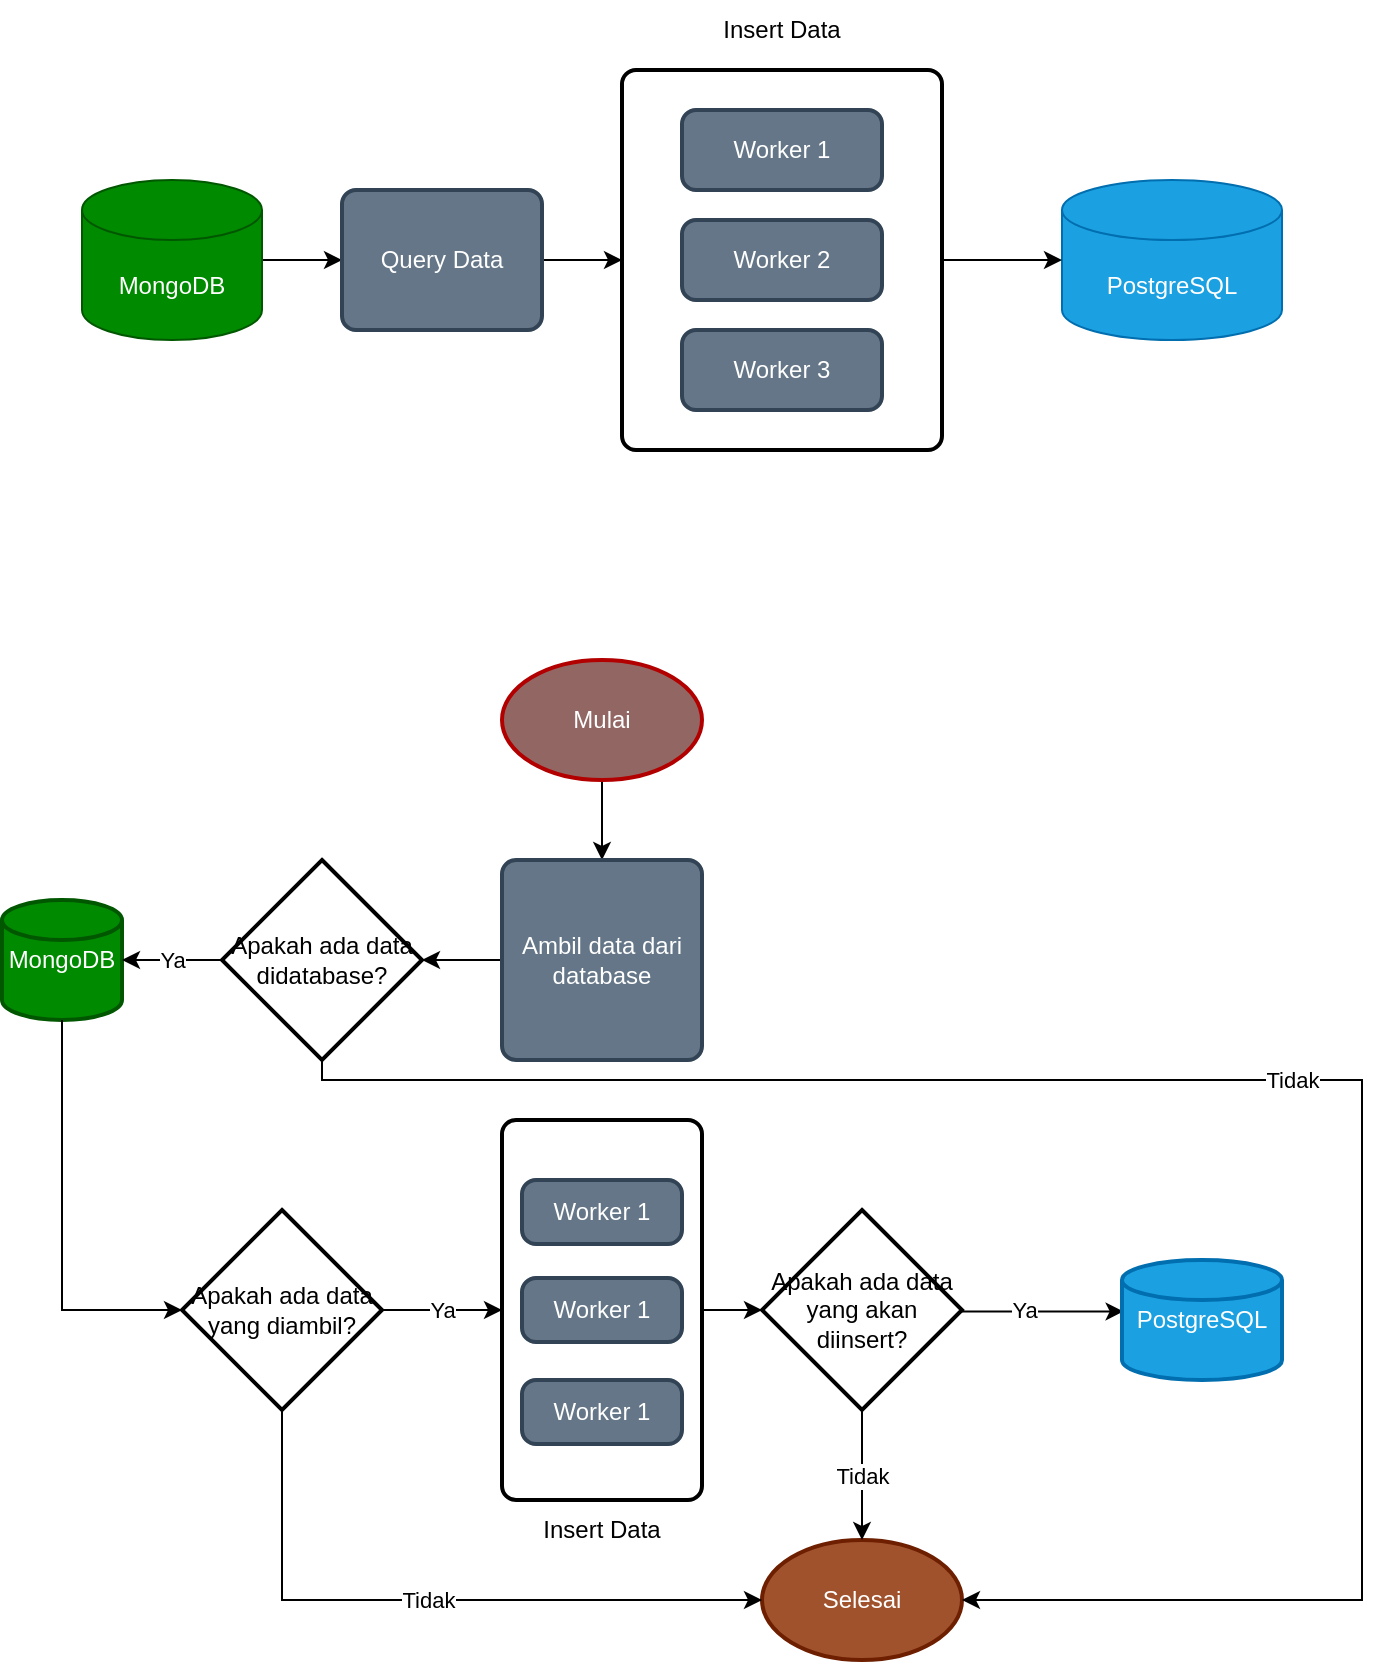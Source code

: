 <mxfile version="24.4.13" type="device">
  <diagram name="Page-1" id="XEMYjEpuXCdFwgLLx66U">
    <mxGraphModel dx="1588" dy="1110" grid="1" gridSize="10" guides="1" tooltips="1" connect="1" arrows="1" fold="1" page="1" pageScale="1" pageWidth="850" pageHeight="1100" math="0" shadow="0">
      <root>
        <mxCell id="0" />
        <mxCell id="1" parent="0" />
        <mxCell id="R8bVshS7CAqnoO5oXRSS-3" style="edgeStyle=orthogonalEdgeStyle;rounded=0;orthogonalLoop=1;jettySize=auto;html=1;" parent="1" source="R8bVshS7CAqnoO5oXRSS-1" target="R8bVshS7CAqnoO5oXRSS-2" edge="1">
          <mxGeometry relative="1" as="geometry" />
        </mxCell>
        <mxCell id="R8bVshS7CAqnoO5oXRSS-1" value="MongoDB" style="shape=cylinder3;whiteSpace=wrap;html=1;boundedLbl=1;backgroundOutline=1;size=15;fillColor=#008a00;fontColor=#ffffff;strokeColor=#005700;" parent="1" vertex="1">
          <mxGeometry x="110" y="300" width="90" height="80" as="geometry" />
        </mxCell>
        <mxCell id="R8bVshS7CAqnoO5oXRSS-5" style="edgeStyle=orthogonalEdgeStyle;rounded=0;orthogonalLoop=1;jettySize=auto;html=1;entryX=0;entryY=0.5;entryDx=0;entryDy=0;" parent="1" source="R8bVshS7CAqnoO5oXRSS-2" target="R8bVshS7CAqnoO5oXRSS-4" edge="1">
          <mxGeometry relative="1" as="geometry" />
        </mxCell>
        <mxCell id="R8bVshS7CAqnoO5oXRSS-2" value="&lt;font color=&quot;#ffffff&quot;&gt;Query Data&lt;/font&gt;" style="rounded=1;whiteSpace=wrap;html=1;absoluteArcSize=1;arcSize=14;strokeWidth=2;fillColor=#647687;strokeColor=#314354;fontColor=#ffffff;" parent="1" vertex="1">
          <mxGeometry x="240" y="305" width="100" height="70" as="geometry" />
        </mxCell>
        <mxCell id="R8bVshS7CAqnoO5oXRSS-18" value="PostgreSQL" style="shape=cylinder3;whiteSpace=wrap;html=1;boundedLbl=1;backgroundOutline=1;size=15;fillColor=#1ba1e2;fontColor=#ffffff;strokeColor=#006EAF;" parent="1" vertex="1">
          <mxGeometry x="600" y="300" width="110" height="80" as="geometry" />
        </mxCell>
        <mxCell id="R8bVshS7CAqnoO5oXRSS-22" style="edgeStyle=orthogonalEdgeStyle;rounded=0;orthogonalLoop=1;jettySize=auto;html=1;" parent="1" source="R8bVshS7CAqnoO5oXRSS-4" target="R8bVshS7CAqnoO5oXRSS-18" edge="1">
          <mxGeometry relative="1" as="geometry" />
        </mxCell>
        <mxCell id="R8bVshS7CAqnoO5oXRSS-23" value="Insert Data" style="text;html=1;align=center;verticalAlign=middle;whiteSpace=wrap;rounded=0;" parent="1" vertex="1">
          <mxGeometry x="420" y="210" width="80" height="30" as="geometry" />
        </mxCell>
        <mxCell id="R8bVshS7CAqnoO5oXRSS-4" value="" style="rounded=1;whiteSpace=wrap;html=1;absoluteArcSize=1;arcSize=14;strokeWidth=2;" parent="1" vertex="1">
          <mxGeometry x="380" y="245" width="160" height="190" as="geometry" />
        </mxCell>
        <mxCell id="R8bVshS7CAqnoO5oXRSS-7" value="Worker 1" style="rounded=1;whiteSpace=wrap;html=1;absoluteArcSize=1;arcSize=14;strokeWidth=2;fillColor=#647687;strokeColor=#314354;fontColor=#ffffff;" parent="1" vertex="1">
          <mxGeometry x="410" y="265" width="100" height="40" as="geometry" />
        </mxCell>
        <mxCell id="R8bVshS7CAqnoO5oXRSS-12" value="Worker 2" style="rounded=1;whiteSpace=wrap;html=1;absoluteArcSize=1;arcSize=14;strokeWidth=2;fillColor=#647687;strokeColor=#314354;fontColor=#ffffff;" parent="1" vertex="1">
          <mxGeometry x="410" y="320" width="100" height="40" as="geometry" />
        </mxCell>
        <mxCell id="R8bVshS7CAqnoO5oXRSS-13" value="Worker 3" style="rounded=1;whiteSpace=wrap;html=1;absoluteArcSize=1;arcSize=14;strokeWidth=2;fillColor=#647687;strokeColor=#314354;fontColor=#ffffff;" parent="1" vertex="1">
          <mxGeometry x="410" y="375" width="100" height="40" as="geometry" />
        </mxCell>
        <mxCell id="NzbETQaFIhT0fONI3muo-49" value="" style="group" parent="1" vertex="1" connectable="0">
          <mxGeometry x="70" y="540" width="680" height="500" as="geometry" />
        </mxCell>
        <mxCell id="NzbETQaFIhT0fONI3muo-29" value="Selesai" style="strokeWidth=2;html=1;shape=mxgraph.flowchart.start_1;whiteSpace=wrap;fillColor=#a0522d;fontColor=#ffffff;strokeColor=#6D1F00;" parent="NzbETQaFIhT0fONI3muo-49" vertex="1">
          <mxGeometry x="380" y="440" width="100" height="60" as="geometry" />
        </mxCell>
        <mxCell id="NzbETQaFIhT0fONI3muo-48" value="" style="group" parent="NzbETQaFIhT0fONI3muo-49" vertex="1" connectable="0">
          <mxGeometry width="680" height="470" as="geometry" />
        </mxCell>
        <mxCell id="NzbETQaFIhT0fONI3muo-6" style="edgeStyle=orthogonalEdgeStyle;rounded=0;orthogonalLoop=1;jettySize=auto;html=1;entryX=0.5;entryY=0;entryDx=0;entryDy=0;" parent="NzbETQaFIhT0fONI3muo-48" source="NzbETQaFIhT0fONI3muo-1" target="NzbETQaFIhT0fONI3muo-5" edge="1">
          <mxGeometry relative="1" as="geometry" />
        </mxCell>
        <mxCell id="NzbETQaFIhT0fONI3muo-1" value="Mulai" style="strokeWidth=2;html=1;shape=mxgraph.flowchart.start_1;whiteSpace=wrap;fillColor=#926763;fontColor=#ffffff;strokeColor=#B20000;" parent="NzbETQaFIhT0fONI3muo-48" vertex="1">
          <mxGeometry x="250" width="100" height="60" as="geometry" />
        </mxCell>
        <mxCell id="NzbETQaFIhT0fONI3muo-4" value="MongoDB" style="strokeWidth=2;html=1;shape=mxgraph.flowchart.database;whiteSpace=wrap;fillColor=#008a00;fontColor=#ffffff;strokeColor=#005700;" parent="NzbETQaFIhT0fONI3muo-48" vertex="1">
          <mxGeometry y="120" width="60" height="60" as="geometry" />
        </mxCell>
        <mxCell id="NzbETQaFIhT0fONI3muo-14" style="edgeStyle=orthogonalEdgeStyle;rounded=0;orthogonalLoop=1;jettySize=auto;html=1;" parent="NzbETQaFIhT0fONI3muo-48" source="NzbETQaFIhT0fONI3muo-5" target="NzbETQaFIhT0fONI3muo-34" edge="1">
          <mxGeometry relative="1" as="geometry" />
        </mxCell>
        <mxCell id="NzbETQaFIhT0fONI3muo-5" value="Ambil data dari database" style="rounded=1;whiteSpace=wrap;html=1;absoluteArcSize=1;arcSize=14;strokeWidth=2;fillColor=#647687;fontColor=#ffffff;strokeColor=#314354;" parent="NzbETQaFIhT0fONI3muo-48" vertex="1">
          <mxGeometry x="250" y="100" width="100" height="100" as="geometry" />
        </mxCell>
        <mxCell id="NzbETQaFIhT0fONI3muo-19" value="Ya" style="edgeStyle=orthogonalEdgeStyle;rounded=0;orthogonalLoop=1;jettySize=auto;html=1;entryX=0;entryY=0.5;entryDx=0;entryDy=0;" parent="NzbETQaFIhT0fONI3muo-48" source="NzbETQaFIhT0fONI3muo-10" target="NzbETQaFIhT0fONI3muo-16" edge="1">
          <mxGeometry relative="1" as="geometry" />
        </mxCell>
        <mxCell id="NzbETQaFIhT0fONI3muo-10" value="Apakah ada data yang diambil?" style="strokeWidth=2;html=1;shape=mxgraph.flowchart.decision;whiteSpace=wrap;" parent="NzbETQaFIhT0fONI3muo-48" vertex="1">
          <mxGeometry x="90" y="275" width="100" height="100" as="geometry" />
        </mxCell>
        <mxCell id="NzbETQaFIhT0fONI3muo-15" style="edgeStyle=orthogonalEdgeStyle;rounded=0;orthogonalLoop=1;jettySize=auto;html=1;entryX=0;entryY=0.5;entryDx=0;entryDy=0;entryPerimeter=0;exitX=0.5;exitY=1;exitDx=0;exitDy=0;exitPerimeter=0;" parent="NzbETQaFIhT0fONI3muo-48" source="NzbETQaFIhT0fONI3muo-4" target="NzbETQaFIhT0fONI3muo-10" edge="1">
          <mxGeometry relative="1" as="geometry">
            <Array as="points">
              <mxPoint x="30" y="325" />
            </Array>
          </mxGeometry>
        </mxCell>
        <mxCell id="NzbETQaFIhT0fONI3muo-16" value="" style="rounded=1;whiteSpace=wrap;html=1;absoluteArcSize=1;arcSize=14;strokeWidth=2;" parent="NzbETQaFIhT0fONI3muo-48" vertex="1">
          <mxGeometry x="250" y="230" width="100" height="190" as="geometry" />
        </mxCell>
        <mxCell id="NzbETQaFIhT0fONI3muo-20" value="Worker 1" style="rounded=1;whiteSpace=wrap;html=1;absoluteArcSize=1;arcSize=14;strokeWidth=2;fillColor=#647687;fontColor=#ffffff;strokeColor=#314354;" parent="NzbETQaFIhT0fONI3muo-48" vertex="1">
          <mxGeometry x="260" y="260" width="80" height="32" as="geometry" />
        </mxCell>
        <mxCell id="NzbETQaFIhT0fONI3muo-21" value="Worker 1" style="rounded=1;whiteSpace=wrap;html=1;absoluteArcSize=1;arcSize=14;strokeWidth=2;fillColor=#647687;fontColor=#ffffff;strokeColor=#314354;" parent="NzbETQaFIhT0fONI3muo-48" vertex="1">
          <mxGeometry x="260" y="309" width="80" height="32" as="geometry" />
        </mxCell>
        <mxCell id="NzbETQaFIhT0fONI3muo-22" value="Worker 1" style="rounded=1;whiteSpace=wrap;html=1;absoluteArcSize=1;arcSize=14;strokeWidth=2;fillColor=#647687;fontColor=#ffffff;strokeColor=#314354;" parent="NzbETQaFIhT0fONI3muo-48" vertex="1">
          <mxGeometry x="260" y="360" width="80" height="32" as="geometry" />
        </mxCell>
        <mxCell id="NzbETQaFIhT0fONI3muo-23" style="edgeStyle=orthogonalEdgeStyle;rounded=0;orthogonalLoop=1;jettySize=auto;html=1;exitX=0.5;exitY=1;exitDx=0;exitDy=0;" parent="NzbETQaFIhT0fONI3muo-48" source="NzbETQaFIhT0fONI3muo-22" target="NzbETQaFIhT0fONI3muo-22" edge="1">
          <mxGeometry relative="1" as="geometry" />
        </mxCell>
        <mxCell id="NzbETQaFIhT0fONI3muo-24" value="Apakah ada data yang akan diinsert?" style="strokeWidth=2;html=1;shape=mxgraph.flowchart.decision;whiteSpace=wrap;" parent="NzbETQaFIhT0fONI3muo-48" vertex="1">
          <mxGeometry x="380" y="275" width="100" height="100" as="geometry" />
        </mxCell>
        <mxCell id="NzbETQaFIhT0fONI3muo-25" style="edgeStyle=orthogonalEdgeStyle;rounded=0;orthogonalLoop=1;jettySize=auto;html=1;entryX=0;entryY=0.5;entryDx=0;entryDy=0;entryPerimeter=0;" parent="NzbETQaFIhT0fONI3muo-48" source="NzbETQaFIhT0fONI3muo-16" target="NzbETQaFIhT0fONI3muo-24" edge="1">
          <mxGeometry relative="1" as="geometry" />
        </mxCell>
        <mxCell id="NzbETQaFIhT0fONI3muo-27" style="edgeStyle=orthogonalEdgeStyle;rounded=0;orthogonalLoop=1;jettySize=auto;html=1;entryX=0.008;entryY=0.457;entryDx=0;entryDy=0;entryPerimeter=0;" parent="NzbETQaFIhT0fONI3muo-48" source="NzbETQaFIhT0fONI3muo-24" edge="1">
          <mxGeometry relative="1" as="geometry">
            <mxPoint x="560.8" y="325.7" as="targetPoint" />
            <Array as="points">
              <mxPoint x="558" y="325" />
            </Array>
          </mxGeometry>
        </mxCell>
        <mxCell id="NzbETQaFIhT0fONI3muo-28" value="Ya" style="edgeLabel;html=1;align=center;verticalAlign=middle;resizable=0;points=[];" parent="NzbETQaFIhT0fONI3muo-27" vertex="1" connectable="0">
          <mxGeometry x="-0.249" y="1" relative="1" as="geometry">
            <mxPoint as="offset" />
          </mxGeometry>
        </mxCell>
        <mxCell id="NzbETQaFIhT0fONI3muo-31" value="PostgreSQL" style="strokeWidth=2;html=1;shape=mxgraph.flowchart.database;whiteSpace=wrap;fillColor=#1ba1e2;fontColor=#ffffff;strokeColor=#006EAF;" parent="NzbETQaFIhT0fONI3muo-48" vertex="1">
          <mxGeometry x="560" y="300" width="80" height="60" as="geometry" />
        </mxCell>
        <mxCell id="NzbETQaFIhT0fONI3muo-35" value="Ya" style="edgeStyle=orthogonalEdgeStyle;rounded=0;orthogonalLoop=1;jettySize=auto;html=1;" parent="NzbETQaFIhT0fONI3muo-48" source="NzbETQaFIhT0fONI3muo-34" target="NzbETQaFIhT0fONI3muo-4" edge="1">
          <mxGeometry relative="1" as="geometry" />
        </mxCell>
        <mxCell id="NzbETQaFIhT0fONI3muo-34" value="Apakah ada data didatabase?" style="strokeWidth=2;html=1;shape=mxgraph.flowchart.decision;whiteSpace=wrap;" parent="NzbETQaFIhT0fONI3muo-48" vertex="1">
          <mxGeometry x="110" y="100" width="100" height="100" as="geometry" />
        </mxCell>
        <mxCell id="NzbETQaFIhT0fONI3muo-42" value="Insert Data" style="text;html=1;align=center;verticalAlign=middle;whiteSpace=wrap;rounded=0;" parent="NzbETQaFIhT0fONI3muo-48" vertex="1">
          <mxGeometry x="265" y="420" width="70" height="30" as="geometry" />
        </mxCell>
        <mxCell id="NzbETQaFIhT0fONI3muo-47" value="Tidak" style="edgeStyle=orthogonalEdgeStyle;rounded=0;orthogonalLoop=1;jettySize=auto;html=1;entryX=0;entryY=0.5;entryDx=0;entryDy=0;entryPerimeter=0;" parent="NzbETQaFIhT0fONI3muo-49" source="NzbETQaFIhT0fONI3muo-10" target="NzbETQaFIhT0fONI3muo-29" edge="1">
          <mxGeometry relative="1" as="geometry">
            <Array as="points">
              <mxPoint x="140" y="470" />
            </Array>
          </mxGeometry>
        </mxCell>
        <mxCell id="NzbETQaFIhT0fONI3muo-30" value="Tidak" style="edgeStyle=orthogonalEdgeStyle;rounded=0;orthogonalLoop=1;jettySize=auto;html=1;entryX=0.5;entryY=0;entryDx=0;entryDy=0;entryPerimeter=0;" parent="NzbETQaFIhT0fONI3muo-49" source="NzbETQaFIhT0fONI3muo-24" target="NzbETQaFIhT0fONI3muo-29" edge="1">
          <mxGeometry relative="1" as="geometry" />
        </mxCell>
        <mxCell id="NzbETQaFIhT0fONI3muo-43" value="Tidak" style="edgeStyle=orthogonalEdgeStyle;rounded=0;orthogonalLoop=1;jettySize=auto;html=1;" parent="NzbETQaFIhT0fONI3muo-49" source="NzbETQaFIhT0fONI3muo-34" target="NzbETQaFIhT0fONI3muo-29" edge="1">
          <mxGeometry relative="1" as="geometry">
            <Array as="points">
              <mxPoint x="160" y="210" />
              <mxPoint x="680" y="210" />
              <mxPoint x="680" y="470" />
            </Array>
          </mxGeometry>
        </mxCell>
      </root>
    </mxGraphModel>
  </diagram>
</mxfile>
